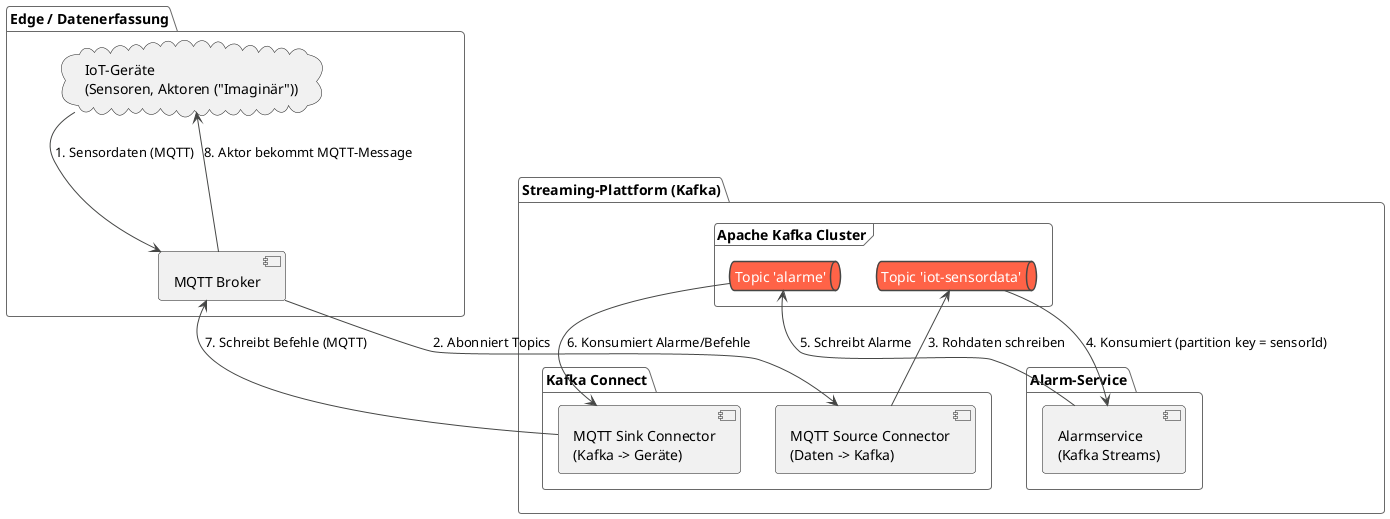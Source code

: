 @startuml
!theme vibrant
top to bottom direction

package "Edge / Datenerfassung" {
  cloud "IoT-Geräte\n(Sensoren, Aktoren ("Imaginär"))" as devices
  component "MQTT Broker" as mqtt
}

package "Streaming-Plattform (Kafka)" {
  frame "Apache Kafka Cluster" {
    queue "Topic 'iot-sensordata'" as topic_raw
    queue "Topic 'alarme'" as topic_alarms
  }

  package "Kafka Connect" {
    component "MQTT Source Connector\n(Daten -> Kafka)" as connect_source
    component "MQTT Sink Connector\n(Kafka -> Geräte)" as connect_sink
  }

  package "Alarm-Service" {
    component "Alarmservice\n(Kafka Streams)" as alarmservice
  }
}

devices --> mqtt : 1. Sensordaten (MQTT)
mqtt --> connect_source : 2. Abonniert Topics
connect_source --> topic_raw : 3. Rohdaten schreiben

topic_raw --> alarmservice : 4. Konsumiert (partition key = sensorId)
alarmservice --> topic_alarms : 5. Schreibt Alarme

topic_alarms --> connect_sink : 6. Konsumiert Alarme/Befehle
connect_sink --> mqtt : 7. Schreibt Befehle (MQTT)
mqtt --> devices : 8. Aktor bekommt MQTT-Message

@enduml

@startuml
!theme vibrant
left to right direction

skinparam package {
  BackgroundColor #E3F2FD
  BorderColor #1976D2
  FontColor #0D47A1
}

skinparam rectangle {
  BackgroundColor #FFFFFF
  BorderColor #FF9800
  FontColor #E65100
}

package "MQTT Broker" #E3F2FD {
  [Topic 'iot-sensordata-1'] #FFF3E0
  [Topic 'iot-sensordata-2'] #FFF3E0
  [Topic 'iot-sensordata-3'] #FFF3E0
  ...
  [Topic 'iot-sensordata-N'] #FFF3E0
}

package "Kafka Connect - N Connectors" #WHITE {
  [MQTT Source Connector 1] as sc1 #FFF3E0
  [MQTT Source Connector 2] as sc2 #FFF3E0
  [MQTT Source Connector 3] as sc3 #FFF3E0
  ...
  [MQTT Source Connector N] as scN #FFF3E0
}

package "Topic 'iot-sensordata' - N Partitions" #B3E5FC {
  [Partition 0\nKey: sensorId=1] #FFECB3
  [Partition 1\nKey: sensorId=2] #FFECB3
  [Partition 2\nKey: sensorId=3] #FFECB3
  ...
  [Partition N-1\nKey: sensorId=N] #FFECB3
}

package "Alarm-Service" #FFECB3 {
  [Alarmservice\n(Kafka Streams)] as alarmservice #FFF3E0
}

[Topic 'iot-sensordata-1'] --> sc1
[Topic 'iot-sensordata-2'] --> sc2
[Topic 'iot-sensordata-3'] --> sc3
[Topic 'iot-sensordata-N'] --> scN

sc1 --> [Partition 0\nKey: sensorId=1]
sc2 --> [Partition 1\nKey: sensorId=2]
sc3 --> [Partition 2\nKey: sensorId=3]
scN --> [Partition N-1\nKey: sensorId=N]

[Partition 0\nKey: sensorId=1] --> alarmservice
[Partition 1\nKey: sensorId=2] --> alarmservice
[Partition 2\nKey: sensorId=3] --> alarmservice
[Partition N-1\nKey: sensorId=N] --> alarmservice

note right of [Partition 0\nKey: sensorId=1]
Each partition is assigned to a specific sensorId.
end note

@enduml
